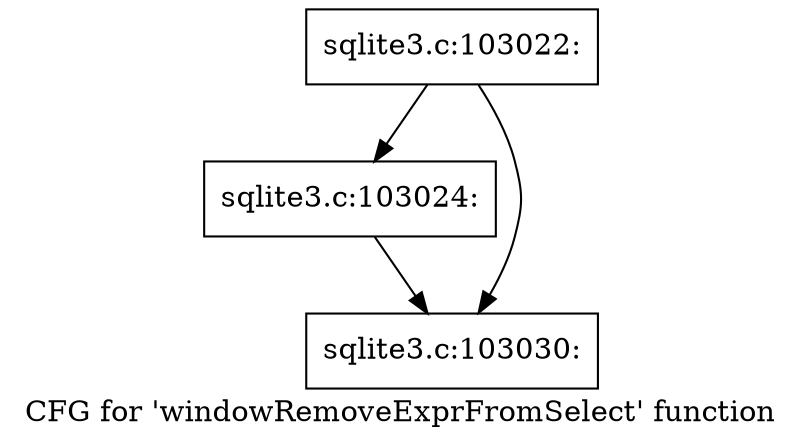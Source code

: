 digraph "CFG for 'windowRemoveExprFromSelect' function" {
	label="CFG for 'windowRemoveExprFromSelect' function";

	Node0x55c0f9043980 [shape=record,label="{sqlite3.c:103022:}"];
	Node0x55c0f9043980 -> Node0x55c0f9042c10;
	Node0x55c0f9043980 -> Node0x55c0f9042c60;
	Node0x55c0f9042c10 [shape=record,label="{sqlite3.c:103024:}"];
	Node0x55c0f9042c10 -> Node0x55c0f9042c60;
	Node0x55c0f9042c60 [shape=record,label="{sqlite3.c:103030:}"];
}
